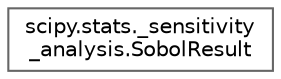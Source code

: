 digraph "Graphical Class Hierarchy"
{
 // LATEX_PDF_SIZE
  bgcolor="transparent";
  edge [fontname=Helvetica,fontsize=10,labelfontname=Helvetica,labelfontsize=10];
  node [fontname=Helvetica,fontsize=10,shape=box,height=0.2,width=0.4];
  rankdir="LR";
  Node0 [id="Node000000",label="scipy.stats._sensitivity\l_analysis.SobolResult",height=0.2,width=0.4,color="grey40", fillcolor="white", style="filled",URL="$d1/de7/classscipy_1_1stats_1_1__sensitivity__analysis_1_1SobolResult.html",tooltip=" "];
}
